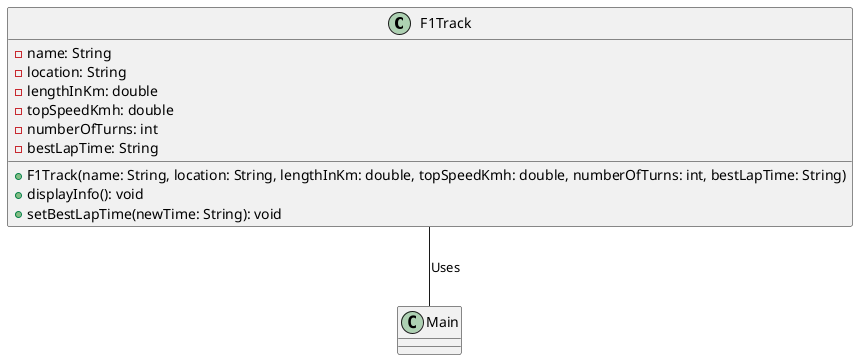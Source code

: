 @startuml Singleton Pattern 

class F1Track {
  - name: String
  - location: String
  - lengthInKm: double
  - topSpeedKmh: double
  - numberOfTurns: int
  - bestLapTime: String

  + F1Track(name: String, location: String, lengthInKm: double, topSpeedKmh: double, numberOfTurns: int, bestLapTime: String)
  + displayInfo(): void
  + setBestLapTime(newTime: String): void
}

F1Track -- Main : Uses


@enduml
